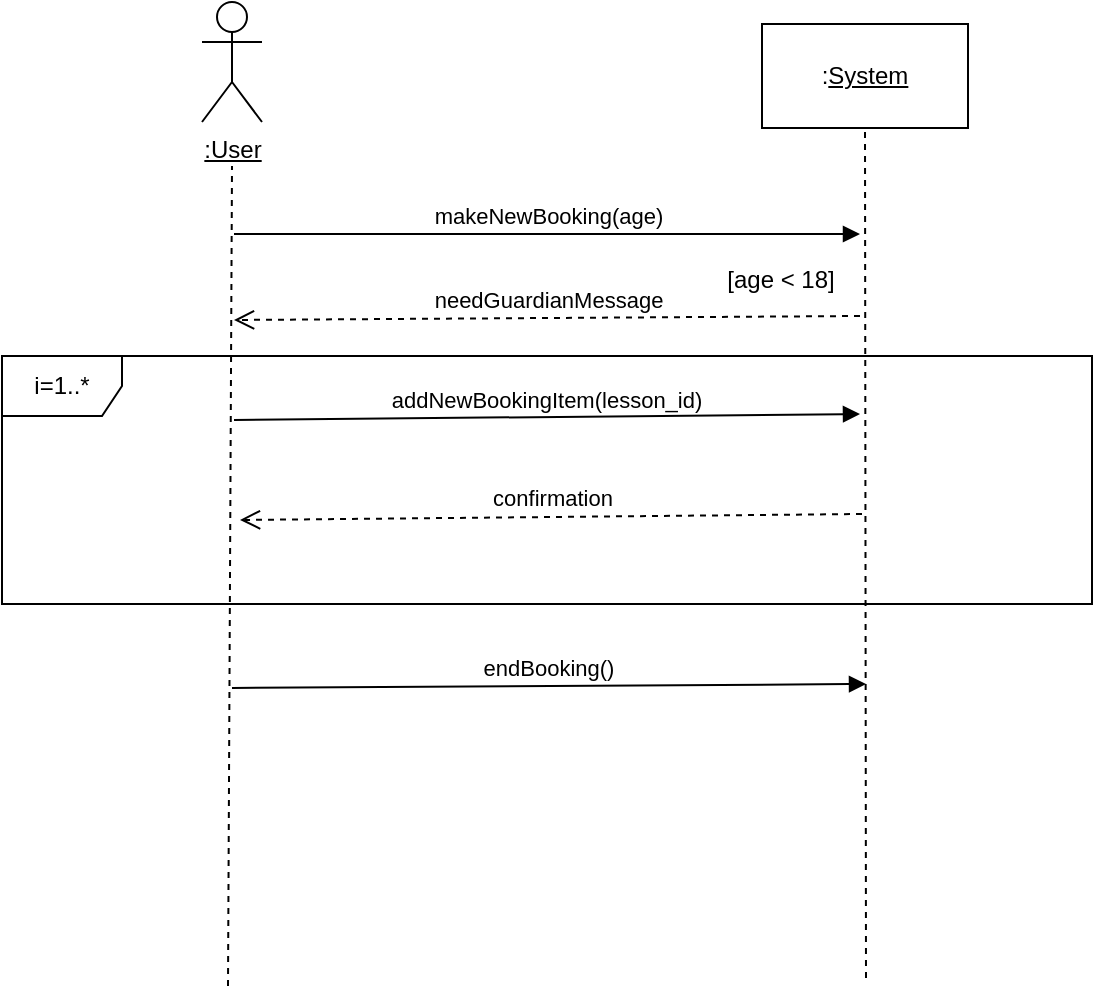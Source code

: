 <mxfile version="24.8.0">
  <diagram name="Page-1" id="wLiFbWN0BLHBoOpsHDwg">
    <mxGraphModel dx="1426" dy="783" grid="0" gridSize="10" guides="1" tooltips="1" connect="1" arrows="1" fold="1" page="1" pageScale="1" pageWidth="850" pageHeight="1100" math="0" shadow="0">
      <root>
        <mxCell id="0" />
        <mxCell id="1" parent="0" />
        <mxCell id="78pPsE-1dh58kVcZa_sJ-1" value="&lt;u&gt;:User&lt;/u&gt;" style="shape=umlActor;verticalLabelPosition=bottom;verticalAlign=top;html=1;outlineConnect=0;" vertex="1" parent="1">
          <mxGeometry x="171" y="58" width="30" height="60" as="geometry" />
        </mxCell>
        <mxCell id="78pPsE-1dh58kVcZa_sJ-2" value="" style="endArrow=none;dashed=1;html=1;rounded=0;" edge="1" parent="1">
          <mxGeometry width="50" height="50" relative="1" as="geometry">
            <mxPoint x="184" y="550" as="sourcePoint" />
            <mxPoint x="186" y="140" as="targetPoint" />
          </mxGeometry>
        </mxCell>
        <mxCell id="78pPsE-1dh58kVcZa_sJ-5" value=":&lt;u&gt;System&lt;/u&gt;" style="rounded=0;whiteSpace=wrap;html=1;" vertex="1" parent="1">
          <mxGeometry x="451" y="69" width="103" height="52" as="geometry" />
        </mxCell>
        <mxCell id="78pPsE-1dh58kVcZa_sJ-6" value="" style="endArrow=none;dashed=1;html=1;rounded=0;entryX=0.5;entryY=1;entryDx=0;entryDy=0;" edge="1" parent="1" target="78pPsE-1dh58kVcZa_sJ-5">
          <mxGeometry width="50" height="50" relative="1" as="geometry">
            <mxPoint x="503" y="546" as="sourcePoint" />
            <mxPoint x="505" y="281" as="targetPoint" />
          </mxGeometry>
        </mxCell>
        <mxCell id="78pPsE-1dh58kVcZa_sJ-7" value="makeNewBooking(age)" style="html=1;verticalAlign=bottom;endArrow=block;curved=0;rounded=0;" edge="1" parent="1">
          <mxGeometry width="80" relative="1" as="geometry">
            <mxPoint x="187" y="174" as="sourcePoint" />
            <mxPoint x="500" y="174" as="targetPoint" />
          </mxGeometry>
        </mxCell>
        <mxCell id="78pPsE-1dh58kVcZa_sJ-8" value="[age &amp;lt; 18]" style="text;html=1;align=center;verticalAlign=middle;resizable=0;points=[];autosize=1;strokeColor=none;fillColor=none;" vertex="1" parent="1">
          <mxGeometry x="424" y="184" width="72" height="26" as="geometry" />
        </mxCell>
        <mxCell id="78pPsE-1dh58kVcZa_sJ-9" value="needGuardianMessage" style="html=1;verticalAlign=bottom;endArrow=open;dashed=1;endSize=8;curved=0;rounded=0;" edge="1" parent="1">
          <mxGeometry relative="1" as="geometry">
            <mxPoint x="500" y="215" as="sourcePoint" />
            <mxPoint x="187" y="217" as="targetPoint" />
          </mxGeometry>
        </mxCell>
        <mxCell id="78pPsE-1dh58kVcZa_sJ-10" value="addNewBookingItem(lesson_id)" style="html=1;verticalAlign=bottom;endArrow=block;curved=0;rounded=0;" edge="1" parent="1">
          <mxGeometry width="80" relative="1" as="geometry">
            <mxPoint x="187" y="267" as="sourcePoint" />
            <mxPoint x="500" y="264" as="targetPoint" />
          </mxGeometry>
        </mxCell>
        <mxCell id="78pPsE-1dh58kVcZa_sJ-11" value="confirmation" style="html=1;verticalAlign=bottom;endArrow=open;dashed=1;endSize=8;curved=0;rounded=0;" edge="1" parent="1">
          <mxGeometry relative="1" as="geometry">
            <mxPoint x="501" y="314" as="sourcePoint" />
            <mxPoint x="190" y="317" as="targetPoint" />
          </mxGeometry>
        </mxCell>
        <mxCell id="78pPsE-1dh58kVcZa_sJ-12" value="i=1..*" style="shape=umlFrame;whiteSpace=wrap;html=1;pointerEvents=0;" vertex="1" parent="1">
          <mxGeometry x="71" y="235" width="545" height="124" as="geometry" />
        </mxCell>
        <mxCell id="78pPsE-1dh58kVcZa_sJ-14" value="endBooking()" style="html=1;verticalAlign=bottom;endArrow=block;curved=0;rounded=0;" edge="1" parent="1">
          <mxGeometry width="80" relative="1" as="geometry">
            <mxPoint x="186" y="401" as="sourcePoint" />
            <mxPoint x="503" y="399" as="targetPoint" />
          </mxGeometry>
        </mxCell>
      </root>
    </mxGraphModel>
  </diagram>
</mxfile>
